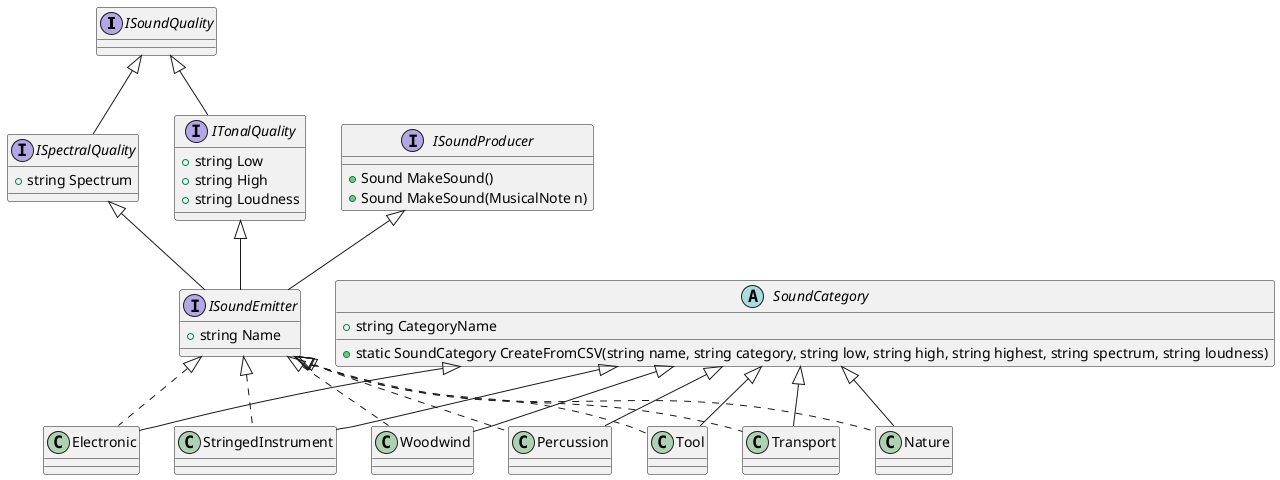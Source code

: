 @startuml

interface ISoundQuality {
}

interface ITonalQuality extends ISoundQuality {
    + string Low
    + string High
    + string Loudness
}

interface ISpectralQuality extends ISoundQuality {
    + string Spectrum
}

interface ISoundProducer {
    + Sound MakeSound()
    + Sound MakeSound(MusicalNote n)
}

interface ISoundEmitter extends ISoundProducer, ITonalQuality, ISpectralQuality {
    + string Name
}

abstract class SoundCategory {
    + string CategoryName
    + static SoundCategory CreateFromCSV(string name, string category, string low, string high, string highest, string spectrum, string loudness)
}

class StringedInstrument extends SoundCategory implements ISoundEmitter
class Woodwind extends SoundCategory implements ISoundEmitter
class Percussion extends SoundCategory implements ISoundEmitter
class Tool extends SoundCategory implements ISoundEmitter
class Transport extends SoundCategory implements ISoundEmitter
class Nature extends SoundCategory implements ISoundEmitter
class Electronic extends SoundCategory implements ISoundEmitter

@enduml

